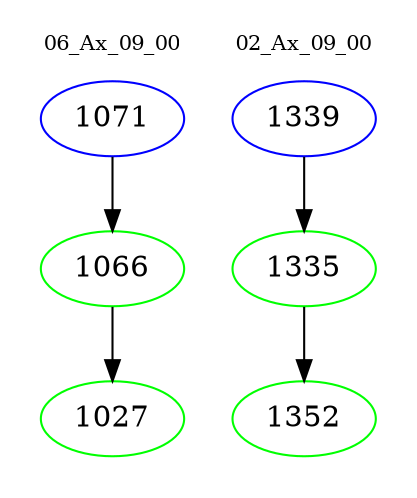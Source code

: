digraph{
subgraph cluster_0 {
color = white
label = "06_Ax_09_00";
fontsize=10;
T0_1071 [label="1071", color="blue"]
T0_1071 -> T0_1066 [color="black"]
T0_1066 [label="1066", color="green"]
T0_1066 -> T0_1027 [color="black"]
T0_1027 [label="1027", color="green"]
}
subgraph cluster_1 {
color = white
label = "02_Ax_09_00";
fontsize=10;
T1_1339 [label="1339", color="blue"]
T1_1339 -> T1_1335 [color="black"]
T1_1335 [label="1335", color="green"]
T1_1335 -> T1_1352 [color="black"]
T1_1352 [label="1352", color="green"]
}
}
